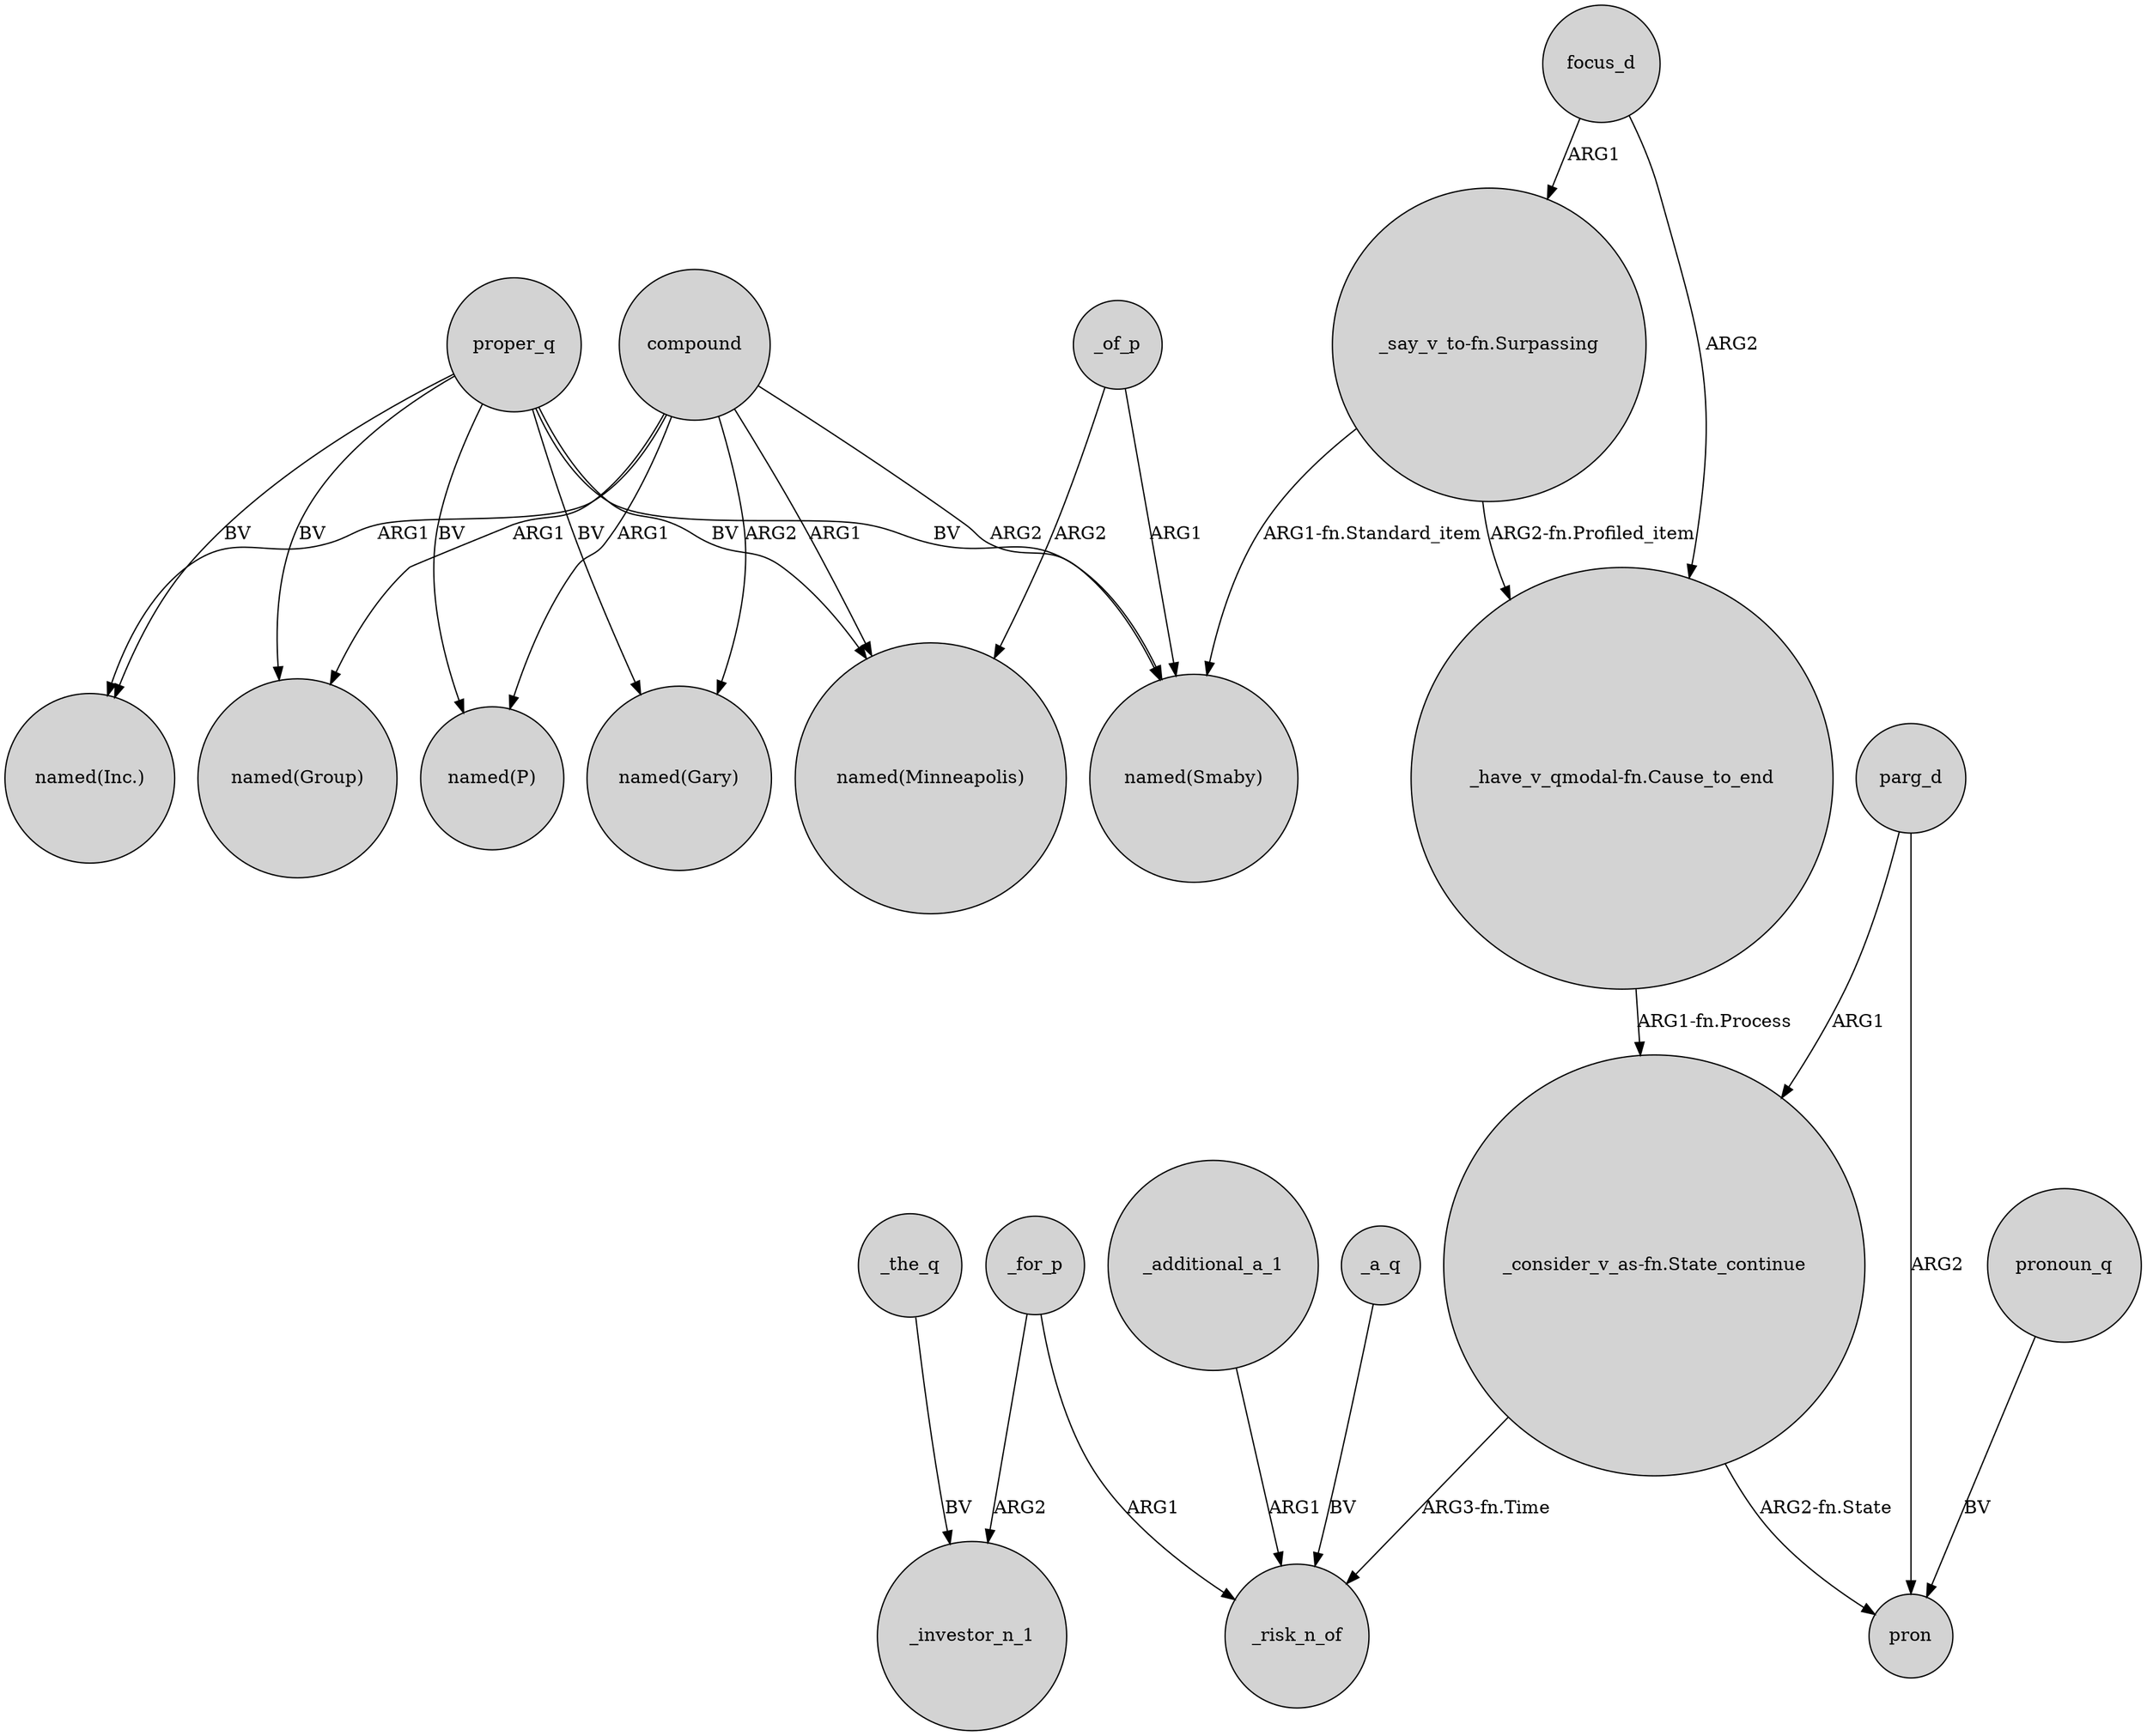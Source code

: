 digraph {
	node [shape=circle style=filled]
	compound -> "named(Inc.)" [label=ARG1]
	focus_d -> "_have_v_qmodal-fn.Cause_to_end" [label=ARG2]
	_the_q -> _investor_n_1 [label=BV]
	proper_q -> "named(Minneapolis)" [label=BV]
	compound -> "named(Gary)" [label=ARG2]
	_for_p -> _risk_n_of [label=ARG1]
	focus_d -> "_say_v_to-fn.Surpassing" [label=ARG1]
	_of_p -> "named(Smaby)" [label=ARG1]
	proper_q -> "named(Inc.)" [label=BV]
	_for_p -> _investor_n_1 [label=ARG2]
	"_say_v_to-fn.Surpassing" -> "named(Smaby)" [label="ARG1-fn.Standard_item"]
	parg_d -> "_consider_v_as-fn.State_continue" [label=ARG1]
	"_say_v_to-fn.Surpassing" -> "_have_v_qmodal-fn.Cause_to_end" [label="ARG2-fn.Profiled_item"]
	"_consider_v_as-fn.State_continue" -> pron [label="ARG2-fn.State"]
	proper_q -> "named(Group)" [label=BV]
	"_have_v_qmodal-fn.Cause_to_end" -> "_consider_v_as-fn.State_continue" [label="ARG1-fn.Process"]
	proper_q -> "named(Smaby)" [label=BV]
	_of_p -> "named(Minneapolis)" [label=ARG2]
	compound -> "named(Smaby)" [label=ARG2]
	_additional_a_1 -> _risk_n_of [label=ARG1]
	compound -> "named(P)" [label=ARG1]
	parg_d -> pron [label=ARG2]
	"_consider_v_as-fn.State_continue" -> _risk_n_of [label="ARG3-fn.Time"]
	pronoun_q -> pron [label=BV]
	proper_q -> "named(P)" [label=BV]
	proper_q -> "named(Gary)" [label=BV]
	_a_q -> _risk_n_of [label=BV]
	compound -> "named(Group)" [label=ARG1]
	compound -> "named(Minneapolis)" [label=ARG1]
}
